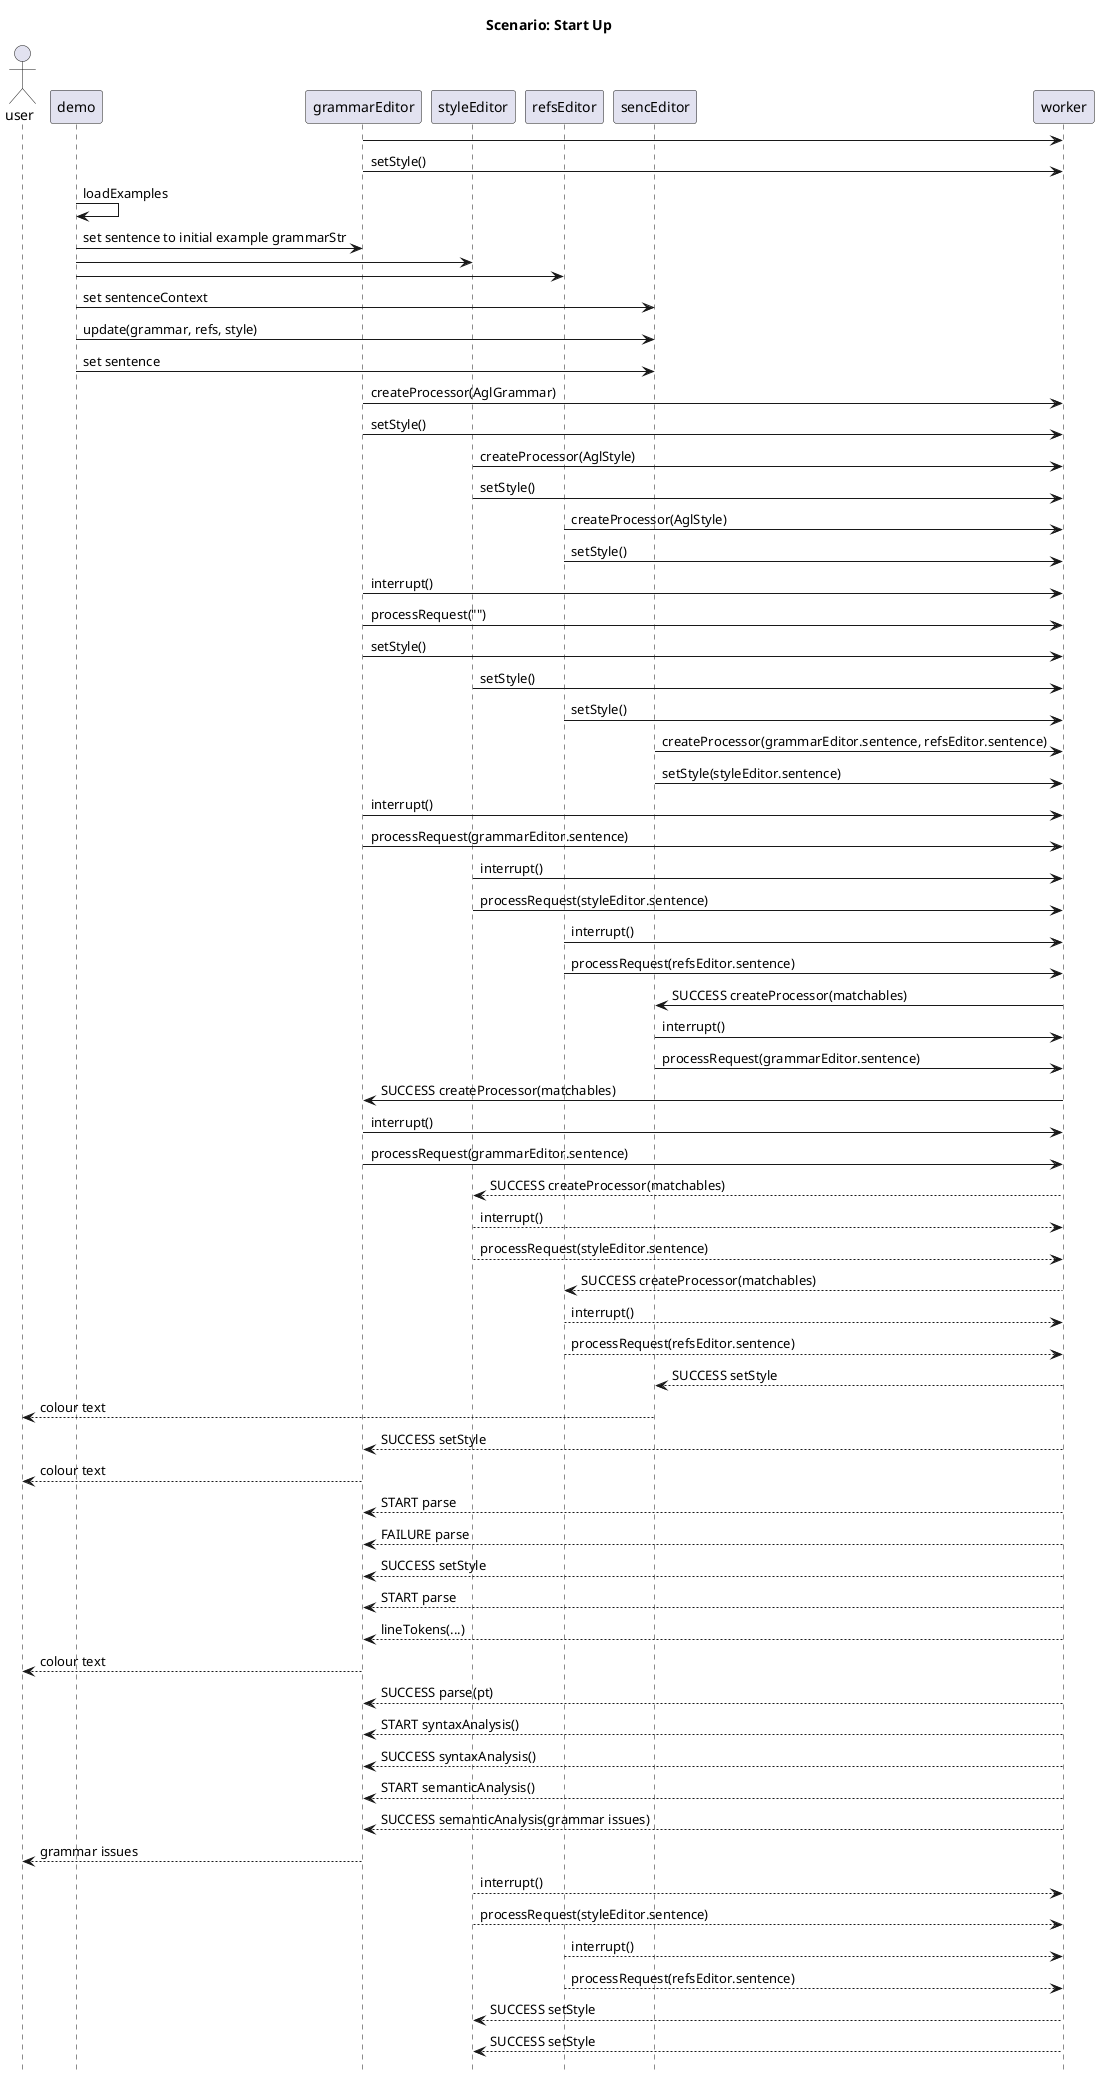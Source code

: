 @startuml
!pragma layout smetana

title Scenario: Start Up
hide footbox

actor user
participant demo
participant grammarEditor
participant styleEditor
participant refsEditor
participant sencEditor
participant worker

grammarEditor -> worker
grammarEditor -> worker: setStyle()

demo -> demo: loadExamples
demo -> grammarEditor: set sentence to initial example grammarStr
demo -> styleEditor:
demo -> refsEditor:
demo -> sencEditor: set sentenceContext
demo -> sencEditor: update(grammar, refs, style)
demo -> sencEditor: set sentence

grammarEditor -> worker: createProcessor(AglGrammar)
grammarEditor -> worker: setStyle()
styleEditor -> worker: createProcessor(AglStyle)
styleEditor -> worker: setStyle()
refsEditor -> worker: createProcessor(AglStyle)
refsEditor -> worker: setStyle()
grammarEditor -> worker: interrupt()
grammarEditor -> worker: processRequest("")
grammarEditor -> worker: setStyle()
styleEditor -> worker: setStyle()
refsEditor -> worker: setStyle()
sencEditor -> worker: createProcessor(grammarEditor.sentence, refsEditor.sentence)
sencEditor -> worker: setStyle(styleEditor.sentence)
grammarEditor -> worker: interrupt()
grammarEditor -> worker: processRequest(grammarEditor.sentence)
styleEditor -> worker: interrupt()
styleEditor -> worker: processRequest(styleEditor.sentence)
refsEditor -> worker: interrupt()
refsEditor -> worker: processRequest(refsEditor.sentence)
worker -> sencEditor: SUCCESS createProcessor(matchables)
sencEditor -> worker: interrupt()
sencEditor -> worker: processRequest(grammarEditor.sentence)
worker -> grammarEditor: SUCCESS createProcessor(matchables)
grammarEditor -> worker: interrupt()
grammarEditor -> worker: processRequest(grammarEditor.sentence)
worker --> styleEditor: SUCCESS createProcessor(matchables)
styleEditor --> worker: interrupt()
styleEditor --> worker: processRequest(styleEditor.sentence)
worker --> refsEditor: SUCCESS createProcessor(matchables)
refsEditor --> worker: interrupt()
refsEditor --> worker: processRequest(refsEditor.sentence)
worker --> sencEditor: SUCCESS setStyle
sencEditor --> user: colour text
worker --> grammarEditor: SUCCESS setStyle
grammarEditor --> user: colour text
worker --> grammarEditor: START parse
worker --> grammarEditor: FAILURE parse
worker --> grammarEditor: SUCCESS setStyle
worker --> grammarEditor: START parse
worker --> grammarEditor: lineTokens(...)
grammarEditor --> user: colour text
worker --> grammarEditor: SUCCESS parse(pt)
worker --> grammarEditor: START syntaxAnalysis()
worker --> grammarEditor: SUCCESS syntaxAnalysis()
worker --> grammarEditor: START semanticAnalysis()
worker --> grammarEditor: SUCCESS semanticAnalysis(grammar issues)
grammarEditor --> user: grammar issues
styleEditor --> worker: interrupt()
styleEditor --> worker: processRequest(styleEditor.sentence)
refsEditor --> worker: interrupt()
refsEditor --> worker: processRequest(refsEditor.sentence)
worker --> styleEditor: SUCCESS setStyle
worker --> styleEditor: SUCCESS setStyle

@enduml